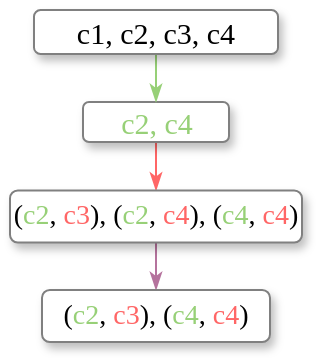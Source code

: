 <mxfile version="15.1.2" type="github">
  <diagram id="UuyM_oUdFWU5R_c15sy-" name="Page-1">
    <mxGraphModel dx="898" dy="490" grid="0" gridSize="10" guides="1" tooltips="1" connect="1" arrows="1" fold="1" page="1" pageScale="1" pageWidth="150" pageHeight="200" background="none" math="0" shadow="0">
      <root>
        <mxCell id="0" />
        <mxCell id="1" parent="0" />
        <mxCell id="7AcHqmVK4_phQom7Zhlx-9" style="edgeStyle=orthogonalEdgeStyle;rounded=0;orthogonalLoop=1;jettySize=auto;html=1;entryX=0.5;entryY=0;entryDx=0;entryDy=0;strokeColor=#FF6666;endArrow=classicThin;endFill=1;" parent="1" source="ZyO74vpCLGybzCgZErhr-3" target="7AcHqmVK4_phQom7Zhlx-4" edge="1">
          <mxGeometry relative="1" as="geometry" />
        </mxCell>
        <mxCell id="ZyO74vpCLGybzCgZErhr-3" value="&lt;font style=&quot;font-size: 15px&quot; color=&quot;#97d077&quot; face=&quot;Times New Roman&quot;&gt;c2, c4&lt;/font&gt;" style="rounded=1;whiteSpace=wrap;html=1;strokeWidth=1;sketch=0;glass=0;shadow=1;strokeColor=#808080;" parent="1" vertex="1">
          <mxGeometry x="36.5" y="46" width="73" height="20" as="geometry" />
        </mxCell>
        <mxCell id="7AcHqmVK4_phQom7Zhlx-8" style="edgeStyle=orthogonalEdgeStyle;rounded=0;orthogonalLoop=1;jettySize=auto;html=1;strokeColor=#97D077;endArrow=classicThin;endFill=1;" parent="1" source="7Fjtuf2y4Gno0_X98hwX-4" target="ZyO74vpCLGybzCgZErhr-3" edge="1">
          <mxGeometry relative="1" as="geometry" />
        </mxCell>
        <mxCell id="7Fjtuf2y4Gno0_X98hwX-4" value="&lt;font style=&quot;font-size: 15px&quot; face=&quot;Times New Roman&quot;&gt;c1, c2, c3, c4&lt;/font&gt;" style="rounded=1;whiteSpace=wrap;html=1;strokeWidth=1;perimeterSpacing=0;shadow=1;sketch=0;glass=0;strokeColor=#808080;" parent="1" vertex="1">
          <mxGeometry x="12" width="122" height="22" as="geometry" />
        </mxCell>
        <mxCell id="7AcHqmVK4_phQom7Zhlx-10" style="edgeStyle=orthogonalEdgeStyle;rounded=0;orthogonalLoop=1;jettySize=auto;html=1;strokeColor=#B5739D;endArrow=classicThin;endFill=1;" parent="1" source="7AcHqmVK4_phQom7Zhlx-4" target="7AcHqmVK4_phQom7Zhlx-5" edge="1">
          <mxGeometry relative="1" as="geometry" />
        </mxCell>
        <mxCell id="7AcHqmVK4_phQom7Zhlx-4" value="&lt;font style=&quot;font-size: 14px&quot; face=&quot;Times New Roman&quot;&gt;(&lt;font color=&quot;#97d077&quot; style=&quot;font-size: 14px&quot;&gt;c2&lt;/font&gt;, &lt;font color=&quot;#ff6666&quot; style=&quot;font-size: 14px&quot;&gt;c3&lt;/font&gt;), (&lt;font color=&quot;#97d077&quot; style=&quot;font-size: 14px&quot;&gt;c2&lt;/font&gt;, &lt;font color=&quot;#ff6666&quot; style=&quot;font-size: 14px&quot;&gt;c4&lt;/font&gt;), (&lt;font color=&quot;#97d077&quot; style=&quot;font-size: 14px&quot;&gt;c4&lt;/font&gt;, &lt;font color=&quot;#ff6666&quot; style=&quot;font-size: 14px&quot;&gt;c4&lt;/font&gt;)&lt;/font&gt;" style="rounded=1;whiteSpace=wrap;html=1;strokeWidth=1;sketch=0;shadow=1;strokeColor=#808080;" parent="1" vertex="1">
          <mxGeometry y="90.25" width="146" height="26" as="geometry" />
        </mxCell>
        <mxCell id="7AcHqmVK4_phQom7Zhlx-5" value="&lt;font style=&quot;font-size: 14px&quot; face=&quot;Times New Roman&quot;&gt;(&lt;font color=&quot;#97d077&quot; style=&quot;font-size: 14px&quot;&gt;c2&lt;/font&gt;, &lt;font color=&quot;#ff6666&quot; style=&quot;font-size: 14px&quot;&gt;c3&lt;/font&gt;), (&lt;font color=&quot;#97d077&quot; style=&quot;font-size: 14px&quot;&gt;c4&lt;/font&gt;, &lt;font color=&quot;#ff6666&quot; style=&quot;font-size: 14px&quot;&gt;c4&lt;/font&gt;)&lt;/font&gt;" style="rounded=1;whiteSpace=wrap;html=1;strokeWidth=1;sketch=0;shadow=1;strokeColor=#808080;" parent="1" vertex="1">
          <mxGeometry x="16" y="140" width="114" height="26" as="geometry" />
        </mxCell>
      </root>
    </mxGraphModel>
  </diagram>
</mxfile>
